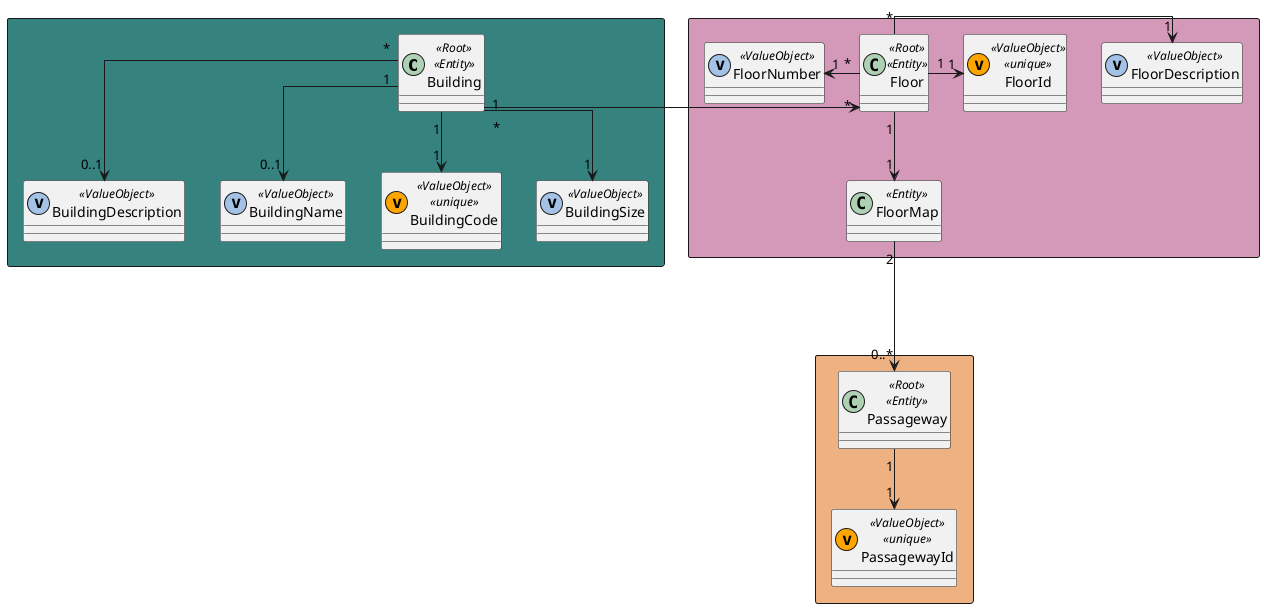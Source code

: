 @startuml DomainModelExcerpt

skinparam linetype ortho


'========================================================
rectangle #36827F{
class Building  << Root >> << Entity >>
class BuildingDescription  << (v,#A4C2E5) ValueObject >>
class BuildingName  << (v,#A4C2E5) ValueObject >>
class BuildingCode  << (v,orange) ValueObject >> << unique >>
class BuildingSize  << (v,#A4C2E5) ValueObject >>
}
'========================================================
rectangle #EDB182{
class Passageway  << Root >> << Entity >>
class PassagewayId  << (v,orange) ValueObject >> << unique >>
}
'========================================================
rectangle #D499B9{
class Floor  << Root >> << Entity >>
class FloorId  << (v,orange) ValueObject >> << unique >>
class FloorDescription  << (v,#A4C2E5) ValueObject >>
class FloorMap  << Entity >>
class FloorNumber << (v,#A4C2E5) ValueObject >>
}

'========================================================

Building "1"->"*" Floor
Building "*"-->"0..1" BuildingDescription
Building "*"-->"1" BuildingSize
Building "1"-->"0..1" BuildingName
Building "1"-->"1" BuildingCode

Passageway "1"-d->"1" PassagewayId

Floor "1"-d->"1" FloorMap
Floor "*"-u>"1" FloorNumber
Floor "*"->"1" FloorDescription
Floor "1" -> "1" FloorId

FloorMap "2"--->"0..*" Passageway

@enduml
